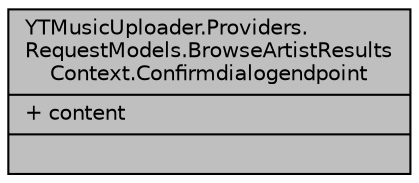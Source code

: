 digraph "YTMusicUploader.Providers.RequestModels.BrowseArtistResultsContext.Confirmdialogendpoint"
{
 // LATEX_PDF_SIZE
  edge [fontname="Helvetica",fontsize="10",labelfontname="Helvetica",labelfontsize="10"];
  node [fontname="Helvetica",fontsize="10",shape=record];
  Node1 [label="{YTMusicUploader.Providers.\lRequestModels.BrowseArtistResults\lContext.Confirmdialogendpoint\n|+ content\l|}",height=0.2,width=0.4,color="black", fillcolor="grey75", style="filled", fontcolor="black",tooltip=" "];
}
